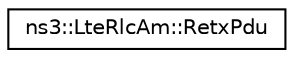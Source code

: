 digraph "Graphical Class Hierarchy"
{
 // LATEX_PDF_SIZE
  edge [fontname="Helvetica",fontsize="10",labelfontname="Helvetica",labelfontsize="10"];
  node [fontname="Helvetica",fontsize="10",shape=record];
  rankdir="LR";
  Node0 [label="ns3::LteRlcAm::RetxPdu",height=0.2,width=0.4,color="black", fillcolor="white", style="filled",URL="$structns3_1_1_lte_rlc_am_1_1_retx_pdu.html",tooltip="RetxPdu structure."];
}
